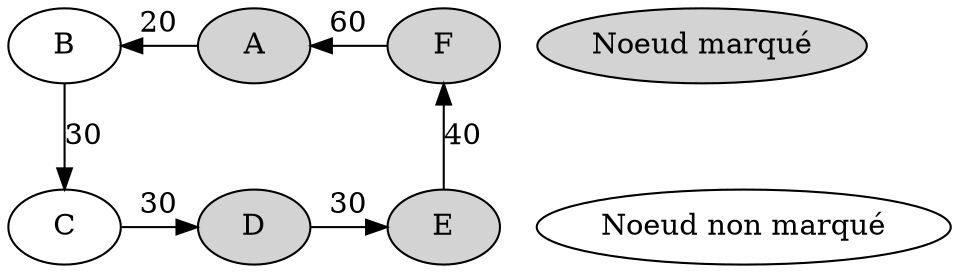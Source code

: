 digraph cercle {
    B
    C
    "Noeud marqué" [style=filled]
    "Noeud non marqué"
    A[style=filled]
    F[style=filled]
    D[style=filled]
    E[style=filled]
    A -> B [constraint=false label="20"]
    B -> C [label="30"]
    C -> D [label="30"]
    D -> E [label="30"]
    E -> F [label="40"]
    A -> D [style=invis]
    F -> A [constraint=false label="60"]
    { rank=same; B A F "Noeud marqué" }
    { rank=same; C D E "Noeud non marqué" }
}

